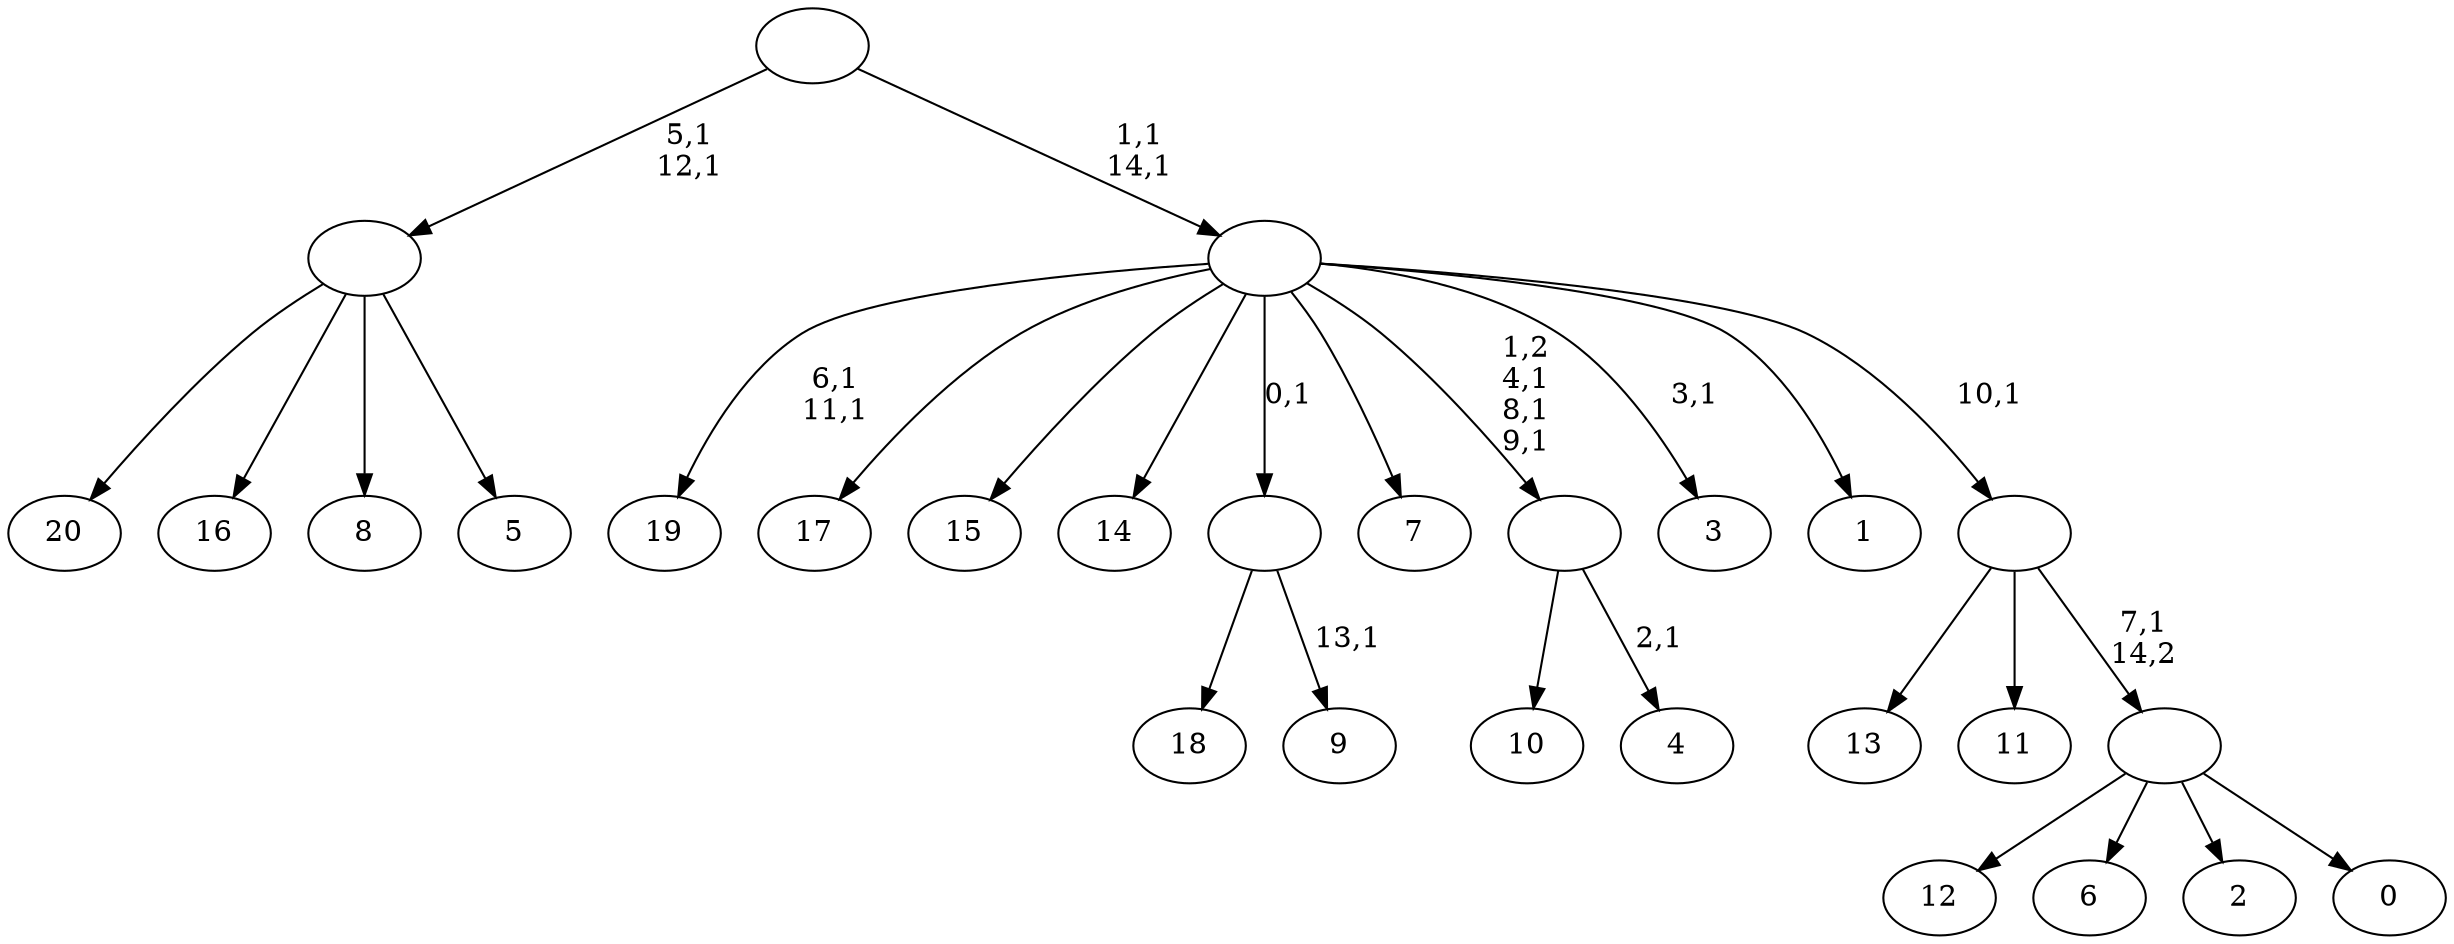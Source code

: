 digraph T {
	36 [label="20"]
	35 [label="19"]
	32 [label="18"]
	31 [label="17"]
	30 [label="16"]
	29 [label="15"]
	28 [label="14"]
	27 [label="13"]
	26 [label="12"]
	25 [label="11"]
	24 [label="10"]
	23 [label="9"]
	21 [label=""]
	20 [label="8"]
	19 [label="7"]
	18 [label="6"]
	17 [label="5"]
	16 [label=""]
	14 [label="4"]
	12 [label=""]
	9 [label="3"]
	7 [label="2"]
	6 [label="1"]
	5 [label="0"]
	4 [label=""]
	3 [label=""]
	2 [label=""]
	0 [label=""]
	21 -> 23 [label="13,1"]
	21 -> 32 [label=""]
	16 -> 36 [label=""]
	16 -> 30 [label=""]
	16 -> 20 [label=""]
	16 -> 17 [label=""]
	12 -> 14 [label="2,1"]
	12 -> 24 [label=""]
	4 -> 26 [label=""]
	4 -> 18 [label=""]
	4 -> 7 [label=""]
	4 -> 5 [label=""]
	3 -> 27 [label=""]
	3 -> 25 [label=""]
	3 -> 4 [label="7,1\n14,2"]
	2 -> 9 [label="3,1"]
	2 -> 12 [label="1,2\n4,1\n8,1\n9,1"]
	2 -> 35 [label="6,1\n11,1"]
	2 -> 31 [label=""]
	2 -> 29 [label=""]
	2 -> 28 [label=""]
	2 -> 21 [label="0,1"]
	2 -> 19 [label=""]
	2 -> 6 [label=""]
	2 -> 3 [label="10,1"]
	0 -> 2 [label="1,1\n14,1"]
	0 -> 16 [label="5,1\n12,1"]
}
